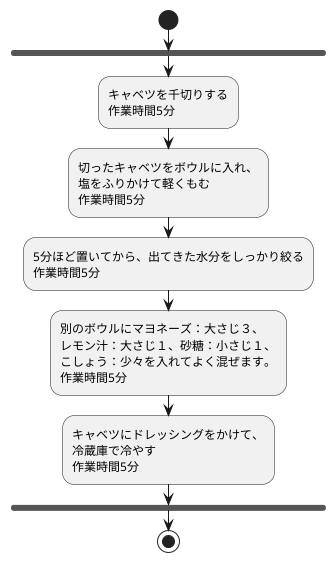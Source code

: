 @startuml コールスロー作り
start
fork
  :キャベツを千切りする\n作業時間5分;
  :切ったキャベツをボウルに入れ、\n塩をふりかけて軽くもむ\n作業時間5分;
  :5分ほど置いてから、出てきた水分をしっかり絞る\n作業時間5分;
  :別のボウルにマヨネーズ：大さじ３、\nレモン汁：大さじ１、砂糖：小さじ１、\nこしょう：少々を入れてよく混ぜます。\n作業時間5分;
  :キャベツにドレッシングをかけて、\n冷蔵庫で冷やす\n作業時間5分;
end fork
stop
@enduml